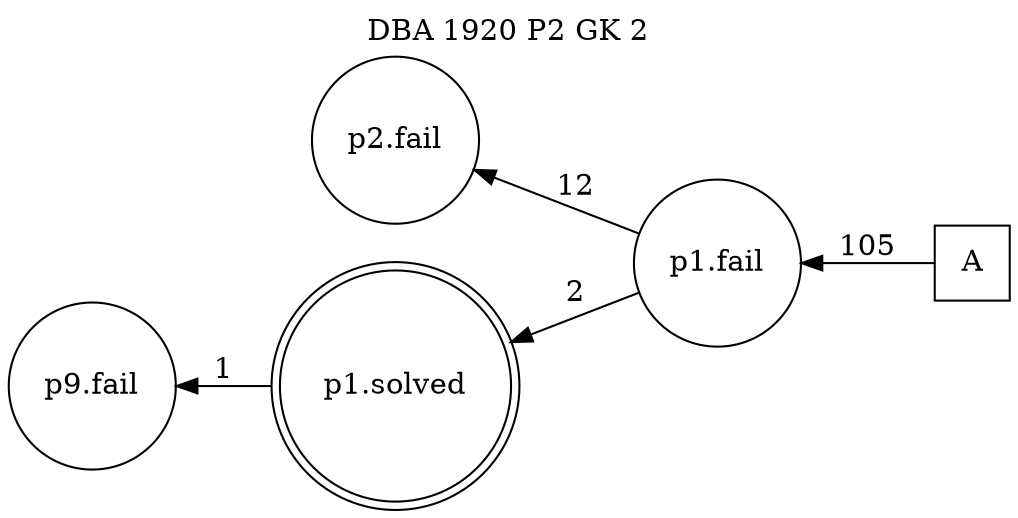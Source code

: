 digraph DBA_1920_P2_GK_2 {
labelloc="tl"
label= " DBA 1920 P2 GK 2 "
rankdir="RL";
graph [ size=" 10 , 10 !"]

"A" [shape="square" label="A"]
"p1.fail" [shape="circle" label="p1.fail"]
"p2.fail" [shape="circle" label="p2.fail"]
"p1.solved" [shape="doublecircle" label="p1.solved"]
"p9.fail" [shape="circle" label="p9.fail"]
"A" -> "p1.fail" [ label=105]
"p1.fail" -> "p2.fail" [ label=12]
"p1.fail" -> "p1.solved" [ label=2]
"p1.solved" -> "p9.fail" [ label=1]
}
